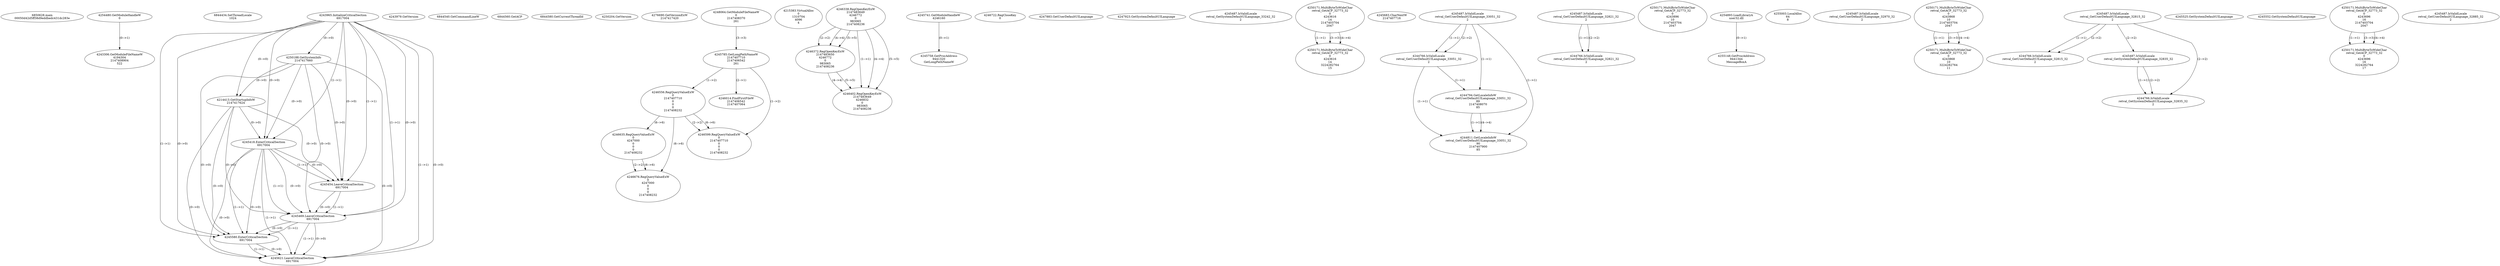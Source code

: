 // Global SCDG with merge call
digraph {
	0 [label="6850628.main
00050d42d5ff38d9eddbedc431dc283e"]
	1 [label="4254480.GetModuleHandleW
0"]
	2 [label="6844434.SetThreadLocale
1024"]
	3 [label="4243965.InitializeCriticalSection
6917004"]
	4 [label="4243979.GetVersion
"]
	5 [label="4250188.GetSystemInfo
2147417660"]
	3 -> 5 [label="(0-->0)"]
	6 [label="6844540.GetCommandLineW
"]
	7 [label="4214413.GetStartupInfoW
2147417624"]
	3 -> 7 [label="(0-->0)"]
	5 -> 7 [label="(0-->0)"]
	8 [label="6844560.GetACP
"]
	9 [label="6844580.GetCurrentThreadId
"]
	10 [label="4250204.GetVersion
"]
	11 [label="4276690.GetVersionExW
2147417420"]
	12 [label="4243306.GetModuleFileNameW
4194304
2147408904
522"]
	1 -> 12 [label="(0-->1)"]
	13 [label="4248064.GetModuleFileNameW
0
2147408370
261"]
	14 [label="4215383.VirtualAlloc
0
1310704
4096
4"]
	15 [label="4246338.RegOpenKeyExW
2147483649
4246772
0
983065
2147408236"]
	16 [label="4245741.GetModuleHandleW
4246160"]
	17 [label="4245758.GetProcAddress
9441320
GetLongPathNameW"]
	16 -> 17 [label="(0-->1)"]
	18 [label="4245785.GetLongPathNameW
2147407710
2147406542
261"]
	13 -> 18 [label="(3-->3)"]
	19 [label="4246556.RegQueryValueExW
0
2147407710
0
0
0
2147408232"]
	18 -> 19 [label="(1-->2)"]
	20 [label="4246635.RegQueryValueExW
0
4247000
0
0
0
2147408232"]
	19 -> 20 [label="(6-->6)"]
	21 [label="4246722.RegCloseKey
0"]
	22 [label="4247883.GetUserDefaultUILanguage
"]
	23 [label="4245418.EnterCriticalSection
6917004"]
	3 -> 23 [label="(1-->1)"]
	3 -> 23 [label="(0-->0)"]
	5 -> 23 [label="(0-->0)"]
	7 -> 23 [label="(0-->0)"]
	24 [label="4245454.LeaveCriticalSection
6917004"]
	3 -> 24 [label="(1-->1)"]
	23 -> 24 [label="(1-->1)"]
	3 -> 24 [label="(0-->0)"]
	5 -> 24 [label="(0-->0)"]
	7 -> 24 [label="(0-->0)"]
	23 -> 24 [label="(0-->0)"]
	25 [label="4247923.GetSystemDefaultUILanguage
"]
	26 [label="4245469.LeaveCriticalSection
6917004"]
	3 -> 26 [label="(1-->1)"]
	23 -> 26 [label="(1-->1)"]
	24 -> 26 [label="(1-->1)"]
	3 -> 26 [label="(0-->0)"]
	5 -> 26 [label="(0-->0)"]
	7 -> 26 [label="(0-->0)"]
	23 -> 26 [label="(0-->0)"]
	24 -> 26 [label="(0-->0)"]
	27 [label="4245487.IsValidLocale
retval_GetSystemDefaultUILanguage_33242_32
2"]
	28 [label="4250171.MultiByteToWideChar
retval_GetACP_32773_32
0
4243616
14
2147403704
2047"]
	29 [label="4250171.MultiByteToWideChar
retval_GetACP_32773_32
0
4243616
14
3224282764
15"]
	28 -> 29 [label="(1-->1)"]
	28 -> 29 [label="(3-->3)"]
	28 -> 29 [label="(4-->4)"]
	30 [label="4246372.RegOpenKeyExW
2147483650
4246772
0
983065
2147408236"]
	15 -> 30 [label="(2-->2)"]
	15 -> 30 [label="(4-->4)"]
	15 -> 30 [label="(5-->5)"]
	31 [label="4246402.RegOpenKeyExW
2147483649
4246832
0
983065
2147408236"]
	15 -> 31 [label="(1-->1)"]
	15 -> 31 [label="(4-->4)"]
	30 -> 31 [label="(4-->4)"]
	15 -> 31 [label="(5-->5)"]
	30 -> 31 [label="(5-->5)"]
	32 [label="4245683.CharNextW
2147407716"]
	33 [label="4246676.RegQueryValueExW
0
4247000
0
0
0
2147408232"]
	20 -> 33 [label="(2-->2)"]
	19 -> 33 [label="(6-->6)"]
	20 -> 33 [label="(6-->6)"]
	34 [label="4245487.IsValidLocale
retval_GetUserDefaultUILanguage_33051_32
2"]
	35 [label="4244766.IsValidLocale
retval_GetUserDefaultUILanguage_33051_32
2"]
	34 -> 35 [label="(1-->1)"]
	34 -> 35 [label="(2-->2)"]
	36 [label="4244794.GetLocaleInfoW
retval_GetUserDefaultUILanguage_33051_32
89
2147408070
85"]
	34 -> 36 [label="(1-->1)"]
	35 -> 36 [label="(1-->1)"]
	37 [label="4244811.GetLocaleInfoW
retval_GetUserDefaultUILanguage_33051_32
90
2147407900
85"]
	34 -> 37 [label="(1-->1)"]
	35 -> 37 [label="(1-->1)"]
	36 -> 37 [label="(1-->1)"]
	36 -> 37 [label="(4-->4)"]
	38 [label="4246014.FindFirstFileW
2147406542
2147407064"]
	18 -> 38 [label="(2-->1)"]
	39 [label="4246599.RegQueryValueExW
0
2147407710
0
0
0
2147408232"]
	18 -> 39 [label="(1-->2)"]
	19 -> 39 [label="(2-->2)"]
	19 -> 39 [label="(6-->6)"]
	40 [label="4245487.IsValidLocale
retval_GetUserDefaultUILanguage_32821_32
2"]
	41 [label="4250171.MultiByteToWideChar
retval_GetACP_32773_32
0
4243896
10
2147403704
2047"]
	42 [label="4254893.LoadLibraryA
user32.dll"]
	43 [label="4255003.LocalAlloc
64
8"]
	44 [label="4255148.GetProcAddress
9441344
MessageBoxA"]
	42 -> 44 [label="(0-->1)"]
	45 [label="4245487.IsValidLocale
retval_GetUserDefaultUILanguage_32970_32
2"]
	46 [label="4250171.MultiByteToWideChar
retval_GetACP_32773_32
0
4243868
10
2147403704
2047"]
	47 [label="4250171.MultiByteToWideChar
retval_GetACP_32773_32
0
4243868
10
3224282764
11"]
	46 -> 47 [label="(1-->1)"]
	46 -> 47 [label="(3-->3)"]
	46 -> 47 [label="(4-->4)"]
	48 [label="4245487.IsValidLocale
retval_GetUserDefaultUILanguage_32815_32
2"]
	49 [label="4244766.IsValidLocale
retval_GetUserDefaultUILanguage_32815_32
2"]
	48 -> 49 [label="(1-->1)"]
	48 -> 49 [label="(2-->2)"]
	50 [label="4245525.GetSystemDefaultUILanguage
"]
	51 [label="4245552.GetSystemDefaultUILanguage
"]
	52 [label="4250171.MultiByteToWideChar
retval_GetACP_32773_32
0
4243696
16
2147403704
2047"]
	53 [label="4250171.MultiByteToWideChar
retval_GetACP_32773_32
0
4243696
16
3224282764
17"]
	52 -> 53 [label="(1-->1)"]
	52 -> 53 [label="(3-->3)"]
	52 -> 53 [label="(4-->4)"]
	54 [label="4245580.EnterCriticalSection
6917004"]
	3 -> 54 [label="(1-->1)"]
	23 -> 54 [label="(1-->1)"]
	26 -> 54 [label="(1-->1)"]
	3 -> 54 [label="(0-->0)"]
	5 -> 54 [label="(0-->0)"]
	7 -> 54 [label="(0-->0)"]
	23 -> 54 [label="(0-->0)"]
	26 -> 54 [label="(0-->0)"]
	55 [label="4245621.LeaveCriticalSection
6917004"]
	3 -> 55 [label="(1-->1)"]
	23 -> 55 [label="(1-->1)"]
	26 -> 55 [label="(1-->1)"]
	54 -> 55 [label="(1-->1)"]
	3 -> 55 [label="(0-->0)"]
	5 -> 55 [label="(0-->0)"]
	7 -> 55 [label="(0-->0)"]
	23 -> 55 [label="(0-->0)"]
	26 -> 55 [label="(0-->0)"]
	54 -> 55 [label="(0-->0)"]
	56 [label="4245487.IsValidLocale
retval_GetSystemDefaultUILanguage_32835_32
2"]
	48 -> 56 [label="(2-->2)"]
	57 [label="4244766.IsValidLocale
retval_GetSystemDefaultUILanguage_32835_32
2"]
	56 -> 57 [label="(1-->1)"]
	48 -> 57 [label="(2-->2)"]
	56 -> 57 [label="(2-->2)"]
	58 [label="4244766.IsValidLocale
retval_GetUserDefaultUILanguage_32821_32
2"]
	40 -> 58 [label="(1-->1)"]
	40 -> 58 [label="(2-->2)"]
	59 [label="4245487.IsValidLocale
retval_GetUserDefaultUILanguage_32885_32
2"]
}
